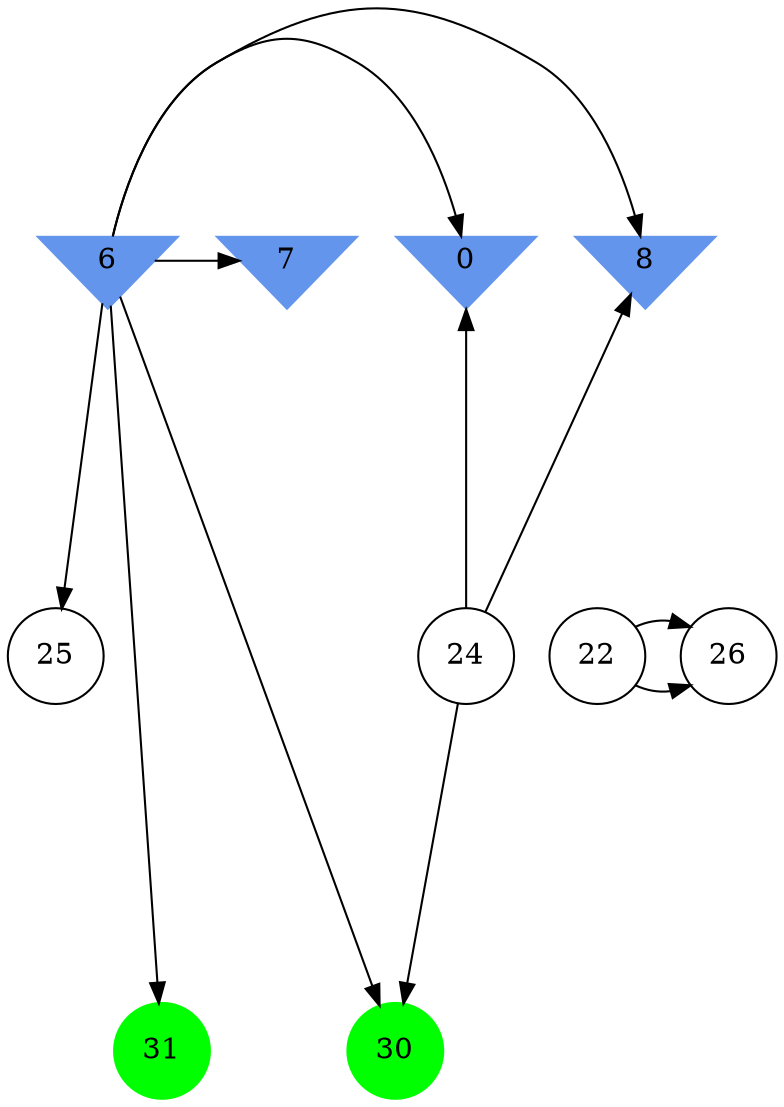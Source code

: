 digraph brain {
	ranksep=2.0;
	0 [shape=invtriangle,style=filled,color=cornflowerblue];
	6 [shape=invtriangle,style=filled,color=cornflowerblue];
	7 [shape=invtriangle,style=filled,color=cornflowerblue];
	8 [shape=invtriangle,style=filled,color=cornflowerblue];
	22 [shape=circle,color=black];
	24 [shape=circle,color=black];
	25 [shape=circle,color=black];
	26 [shape=circle,color=black];
	30 [shape=circle,style=filled,color=green];
	31 [shape=circle,style=filled,color=green];
	22	->	26;
	6	->	8;
	6	->	30;
	6	->	0;
	24	->	8;
	24	->	30;
	24	->	0;
	6	->	31;
	6	->	25;
	6	->	7;
	22	->	26;
	{ rank=same; 0; 6; 7; 8; }
	{ rank=same; 22; 24; 25; 26; }
	{ rank=same; 30; 31; }
}
